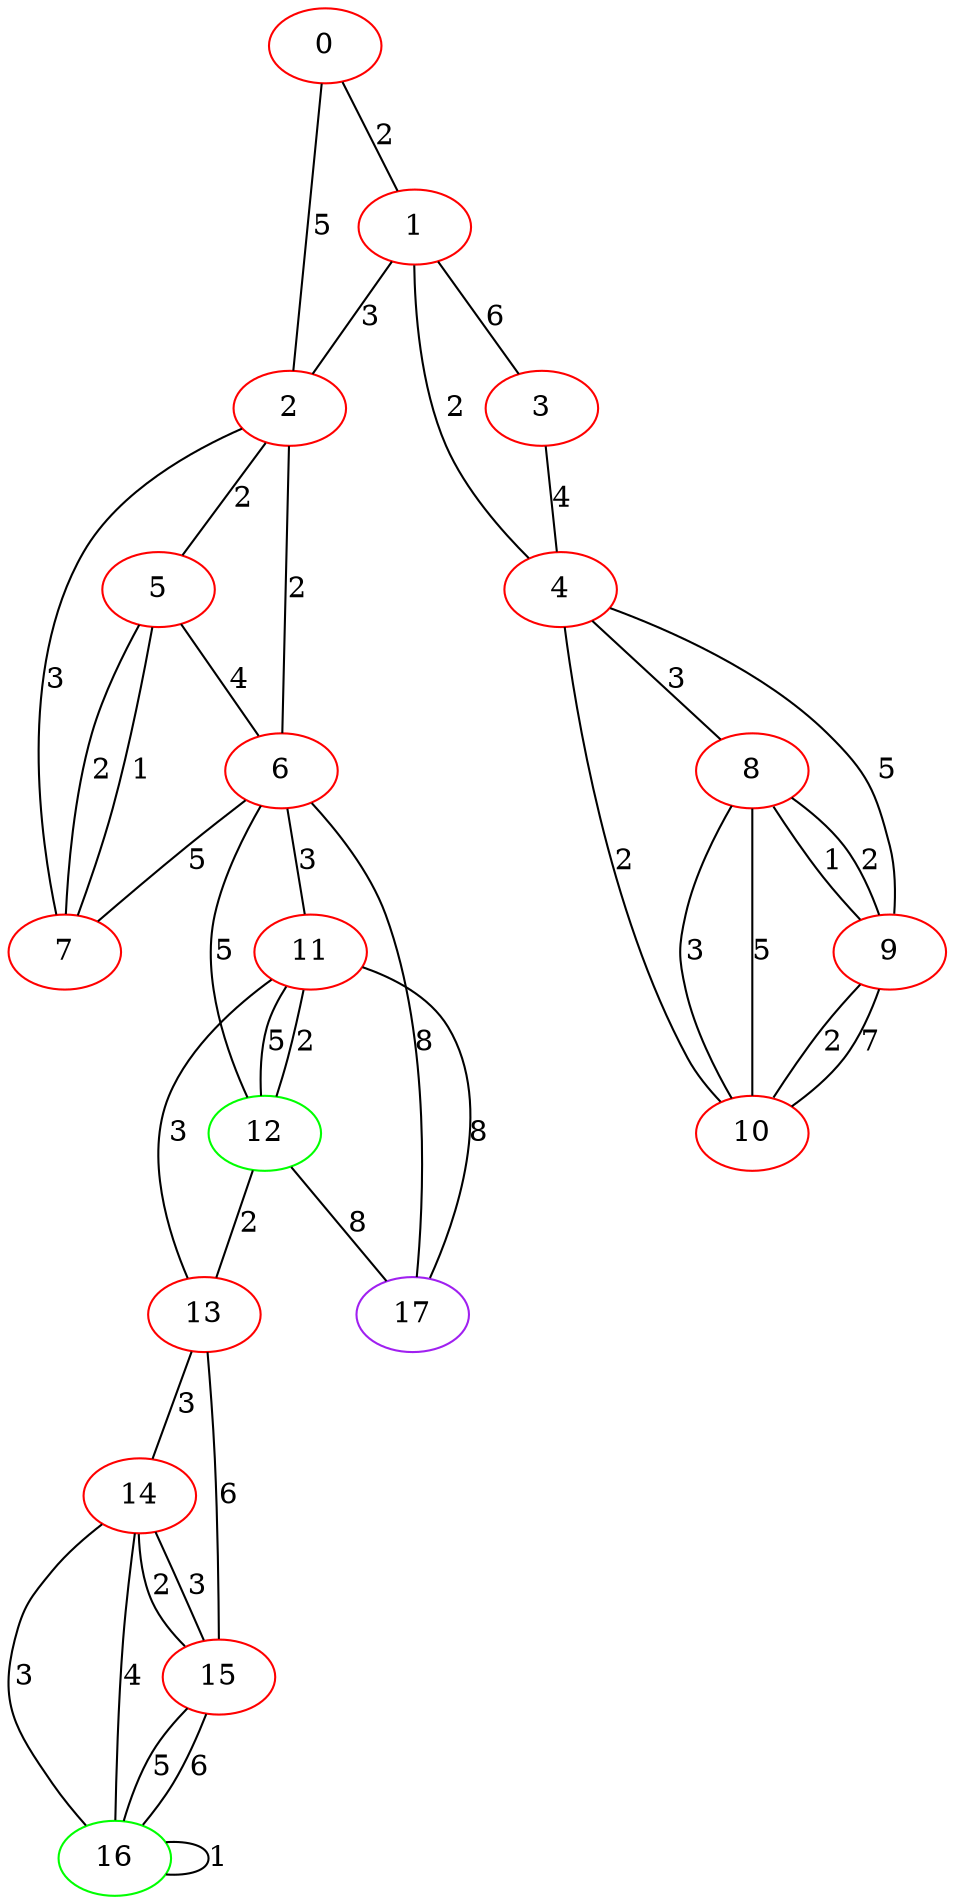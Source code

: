 graph "" {
0 [color=red, weight=1];
1 [color=red, weight=1];
2 [color=red, weight=1];
3 [color=red, weight=1];
4 [color=red, weight=1];
5 [color=red, weight=1];
6 [color=red, weight=1];
7 [color=red, weight=1];
8 [color=red, weight=1];
9 [color=red, weight=1];
10 [color=red, weight=1];
11 [color=red, weight=1];
12 [color=green, weight=2];
13 [color=red, weight=1];
14 [color=red, weight=1];
15 [color=red, weight=1];
16 [color=green, weight=2];
17 [color=purple, weight=4];
0 -- 1  [key=0, label=2];
0 -- 2  [key=0, label=5];
1 -- 2  [key=0, label=3];
1 -- 3  [key=0, label=6];
1 -- 4  [key=0, label=2];
2 -- 5  [key=0, label=2];
2 -- 6  [key=0, label=2];
2 -- 7  [key=0, label=3];
3 -- 4  [key=0, label=4];
4 -- 8  [key=0, label=3];
4 -- 10  [key=0, label=2];
4 -- 9  [key=0, label=5];
5 -- 6  [key=0, label=4];
5 -- 7  [key=0, label=2];
5 -- 7  [key=1, label=1];
6 -- 7  [key=0, label=5];
6 -- 11  [key=0, label=3];
6 -- 12  [key=0, label=5];
6 -- 17  [key=0, label=8];
8 -- 9  [key=0, label=1];
8 -- 9  [key=1, label=2];
8 -- 10  [key=0, label=3];
8 -- 10  [key=1, label=5];
9 -- 10  [key=0, label=2];
9 -- 10  [key=1, label=7];
11 -- 17  [key=0, label=8];
11 -- 12  [key=0, label=5];
11 -- 12  [key=1, label=2];
11 -- 13  [key=0, label=3];
12 -- 17  [key=0, label=8];
12 -- 13  [key=0, label=2];
13 -- 14  [key=0, label=3];
13 -- 15  [key=0, label=6];
14 -- 16  [key=0, label=3];
14 -- 16  [key=1, label=4];
14 -- 15  [key=0, label=2];
14 -- 15  [key=1, label=3];
15 -- 16  [key=0, label=5];
15 -- 16  [key=1, label=6];
16 -- 16  [key=0, label=1];
}
